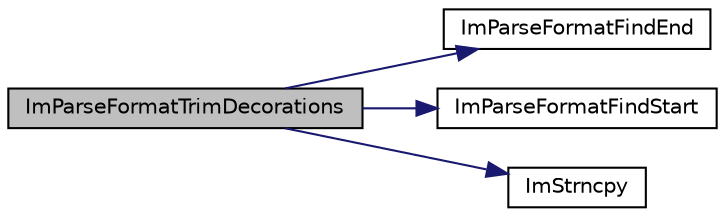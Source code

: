 digraph "ImParseFormatTrimDecorations"
{
 // LATEX_PDF_SIZE
  edge [fontname="Helvetica",fontsize="10",labelfontname="Helvetica",labelfontsize="10"];
  node [fontname="Helvetica",fontsize="10",shape=record];
  rankdir="LR";
  Node1 [label="ImParseFormatTrimDecorations",height=0.2,width=0.4,color="black", fillcolor="grey75", style="filled", fontcolor="black",tooltip=" "];
  Node1 -> Node2 [color="midnightblue",fontsize="10",style="solid",fontname="Helvetica"];
  Node2 [label="ImParseFormatFindEnd",height=0.2,width=0.4,color="black", fillcolor="white", style="filled",URL="$imgui__widgets_8cpp.html#a075502c0add9e1ec37d31593bd311af8",tooltip=" "];
  Node1 -> Node3 [color="midnightblue",fontsize="10",style="solid",fontname="Helvetica"];
  Node3 [label="ImParseFormatFindStart",height=0.2,width=0.4,color="black", fillcolor="white", style="filled",URL="$imgui__widgets_8cpp.html#a626d7d52c95ea9823d90a558ad969ec3",tooltip=" "];
  Node1 -> Node4 [color="midnightblue",fontsize="10",style="solid",fontname="Helvetica"];
  Node4 [label="ImStrncpy",height=0.2,width=0.4,color="black", fillcolor="white", style="filled",URL="$imgui_8cpp.html#aebf0117d9d0fb0f2731a94d64173b41a",tooltip=" "];
}

